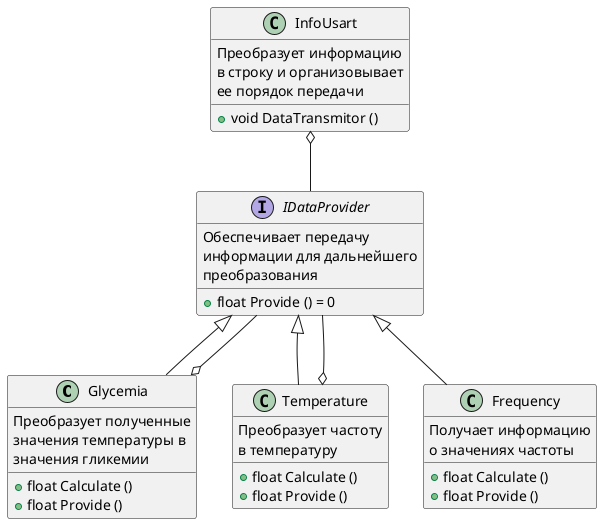 @startuml DataProvider

class Glycemia
{
Преобразует полученные
значения температуры в
значения гликемии

+ float Calculate ()
+ float Provide ()
}

class Temperature
{
Преобразует частоту
в температуру

+ float Calculate ()
+ float Provide ()
}

class Frequency
{
Получает информацию
о значениях частоты

+ float Calculate ()
+ float Provide ()
}

class InfoUsart
{
Преобразует информацию
в строку и организовывает
ее порядок передачи

+ void DataTransmitor ()
}

interface IDataProvider
{
    Обеспечивает передачу 
    информации для дальнейшего 
    преобразования

    + float Provide () = 0
}

Frequency -up-|> IDataProvider
Temperature -up-|> IDataProvider
Glycemia -up-|> IDataProvider

Glycemia o-- IDataProvider
Temperature o-- IDataProvider
InfoUsart o--IDataProvider

@enduml
